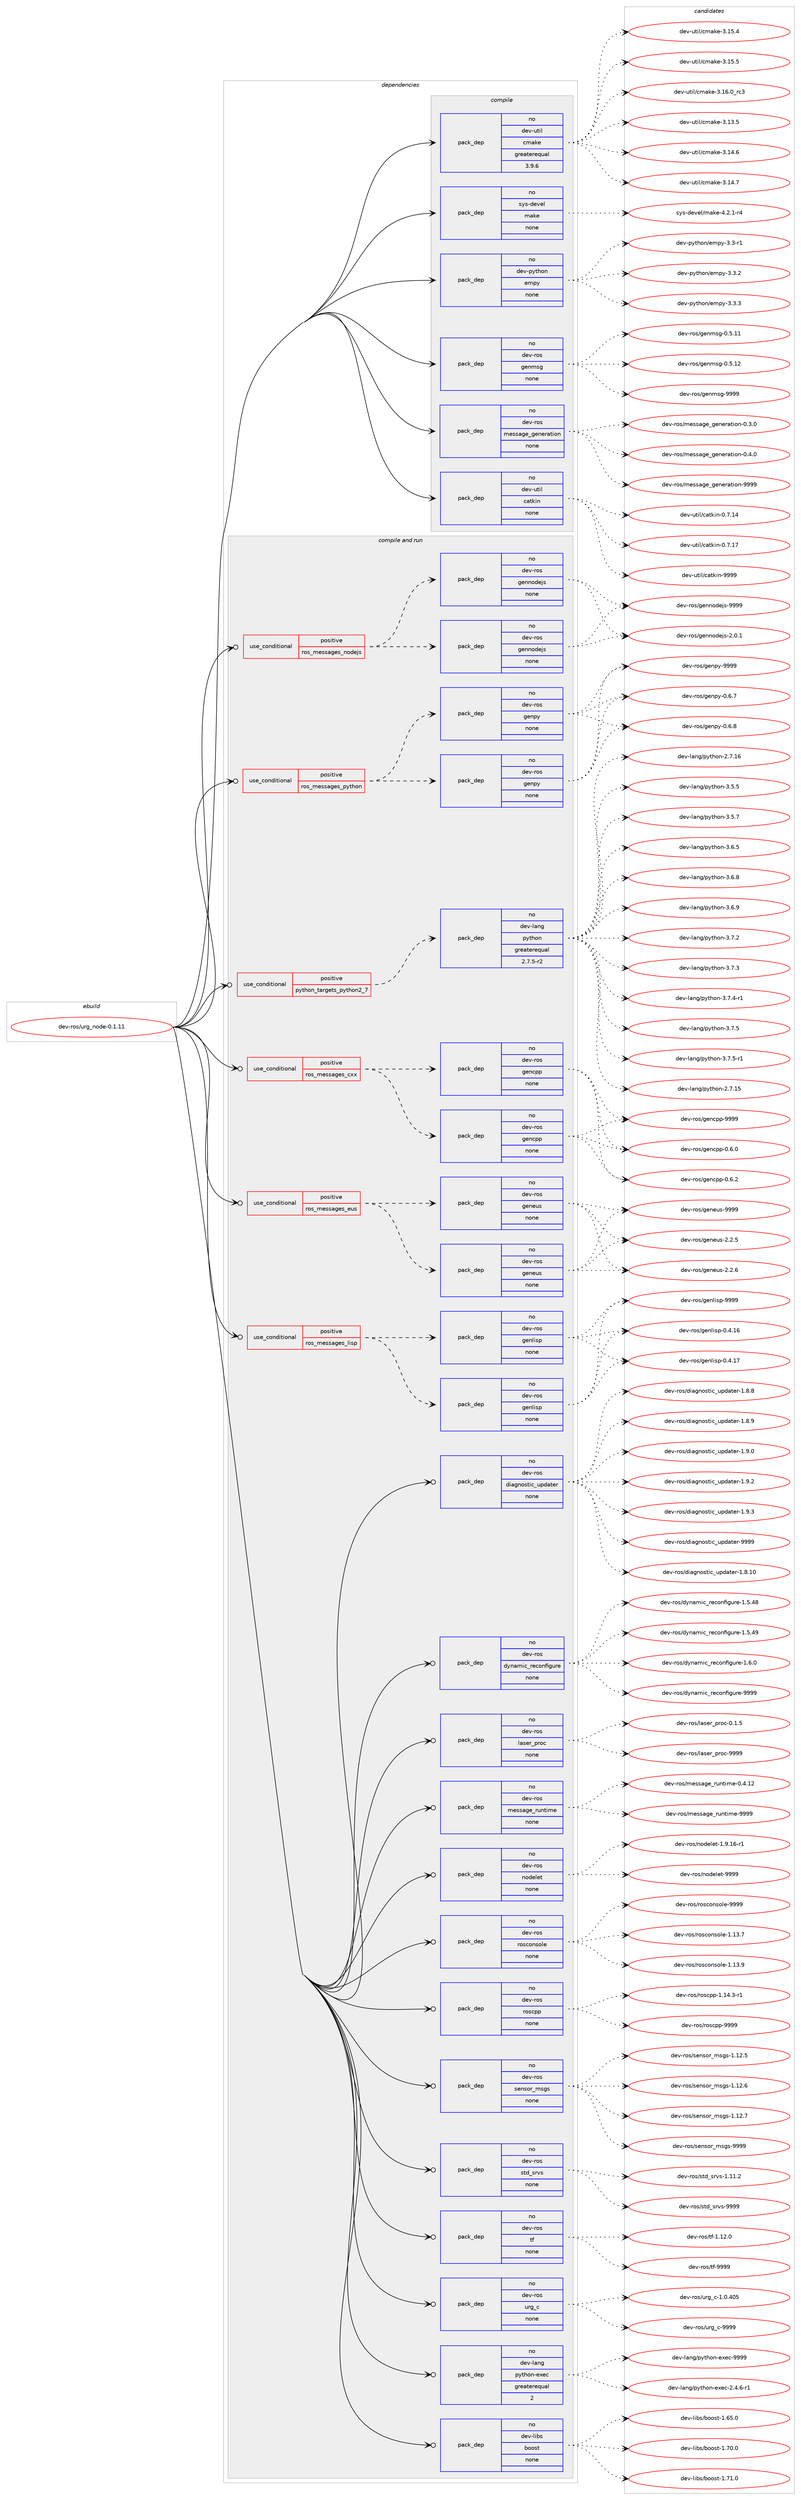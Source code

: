 digraph prolog {

# *************
# Graph options
# *************

newrank=true;
concentrate=true;
compound=true;
graph [rankdir=LR,fontname=Helvetica,fontsize=10,ranksep=1.5];#, ranksep=2.5, nodesep=0.2];
edge  [arrowhead=vee];
node  [fontname=Helvetica,fontsize=10];

# **********
# The ebuild
# **********

subgraph cluster_leftcol {
color=gray;
rank=same;
label=<<i>ebuild</i>>;
id [label="dev-ros/urg_node-0.1.11", color=red, width=4, href="../dev-ros/urg_node-0.1.11.svg"];
}

# ****************
# The dependencies
# ****************

subgraph cluster_midcol {
color=gray;
label=<<i>dependencies</i>>;
subgraph cluster_compile {
fillcolor="#eeeeee";
style=filled;
label=<<i>compile</i>>;
subgraph pack504364 {
dependency672798 [label=<<TABLE BORDER="0" CELLBORDER="1" CELLSPACING="0" CELLPADDING="4" WIDTH="220"><TR><TD ROWSPAN="6" CELLPADDING="30">pack_dep</TD></TR><TR><TD WIDTH="110">no</TD></TR><TR><TD>dev-python</TD></TR><TR><TD>empy</TD></TR><TR><TD>none</TD></TR><TR><TD></TD></TR></TABLE>>, shape=none, color=blue];
}
id:e -> dependency672798:w [weight=20,style="solid",arrowhead="vee"];
subgraph pack504365 {
dependency672799 [label=<<TABLE BORDER="0" CELLBORDER="1" CELLSPACING="0" CELLPADDING="4" WIDTH="220"><TR><TD ROWSPAN="6" CELLPADDING="30">pack_dep</TD></TR><TR><TD WIDTH="110">no</TD></TR><TR><TD>dev-ros</TD></TR><TR><TD>genmsg</TD></TR><TR><TD>none</TD></TR><TR><TD></TD></TR></TABLE>>, shape=none, color=blue];
}
id:e -> dependency672799:w [weight=20,style="solid",arrowhead="vee"];
subgraph pack504366 {
dependency672800 [label=<<TABLE BORDER="0" CELLBORDER="1" CELLSPACING="0" CELLPADDING="4" WIDTH="220"><TR><TD ROWSPAN="6" CELLPADDING="30">pack_dep</TD></TR><TR><TD WIDTH="110">no</TD></TR><TR><TD>dev-ros</TD></TR><TR><TD>message_generation</TD></TR><TR><TD>none</TD></TR><TR><TD></TD></TR></TABLE>>, shape=none, color=blue];
}
id:e -> dependency672800:w [weight=20,style="solid",arrowhead="vee"];
subgraph pack504367 {
dependency672801 [label=<<TABLE BORDER="0" CELLBORDER="1" CELLSPACING="0" CELLPADDING="4" WIDTH="220"><TR><TD ROWSPAN="6" CELLPADDING="30">pack_dep</TD></TR><TR><TD WIDTH="110">no</TD></TR><TR><TD>dev-util</TD></TR><TR><TD>catkin</TD></TR><TR><TD>none</TD></TR><TR><TD></TD></TR></TABLE>>, shape=none, color=blue];
}
id:e -> dependency672801:w [weight=20,style="solid",arrowhead="vee"];
subgraph pack504368 {
dependency672802 [label=<<TABLE BORDER="0" CELLBORDER="1" CELLSPACING="0" CELLPADDING="4" WIDTH="220"><TR><TD ROWSPAN="6" CELLPADDING="30">pack_dep</TD></TR><TR><TD WIDTH="110">no</TD></TR><TR><TD>dev-util</TD></TR><TR><TD>cmake</TD></TR><TR><TD>greaterequal</TD></TR><TR><TD>3.9.6</TD></TR></TABLE>>, shape=none, color=blue];
}
id:e -> dependency672802:w [weight=20,style="solid",arrowhead="vee"];
subgraph pack504369 {
dependency672803 [label=<<TABLE BORDER="0" CELLBORDER="1" CELLSPACING="0" CELLPADDING="4" WIDTH="220"><TR><TD ROWSPAN="6" CELLPADDING="30">pack_dep</TD></TR><TR><TD WIDTH="110">no</TD></TR><TR><TD>sys-devel</TD></TR><TR><TD>make</TD></TR><TR><TD>none</TD></TR><TR><TD></TD></TR></TABLE>>, shape=none, color=blue];
}
id:e -> dependency672803:w [weight=20,style="solid",arrowhead="vee"];
}
subgraph cluster_compileandrun {
fillcolor="#eeeeee";
style=filled;
label=<<i>compile and run</i>>;
subgraph cond156528 {
dependency672804 [label=<<TABLE BORDER="0" CELLBORDER="1" CELLSPACING="0" CELLPADDING="4"><TR><TD ROWSPAN="3" CELLPADDING="10">use_conditional</TD></TR><TR><TD>positive</TD></TR><TR><TD>python_targets_python2_7</TD></TR></TABLE>>, shape=none, color=red];
subgraph pack504370 {
dependency672805 [label=<<TABLE BORDER="0" CELLBORDER="1" CELLSPACING="0" CELLPADDING="4" WIDTH="220"><TR><TD ROWSPAN="6" CELLPADDING="30">pack_dep</TD></TR><TR><TD WIDTH="110">no</TD></TR><TR><TD>dev-lang</TD></TR><TR><TD>python</TD></TR><TR><TD>greaterequal</TD></TR><TR><TD>2.7.5-r2</TD></TR></TABLE>>, shape=none, color=blue];
}
dependency672804:e -> dependency672805:w [weight=20,style="dashed",arrowhead="vee"];
}
id:e -> dependency672804:w [weight=20,style="solid",arrowhead="odotvee"];
subgraph cond156529 {
dependency672806 [label=<<TABLE BORDER="0" CELLBORDER="1" CELLSPACING="0" CELLPADDING="4"><TR><TD ROWSPAN="3" CELLPADDING="10">use_conditional</TD></TR><TR><TD>positive</TD></TR><TR><TD>ros_messages_cxx</TD></TR></TABLE>>, shape=none, color=red];
subgraph pack504371 {
dependency672807 [label=<<TABLE BORDER="0" CELLBORDER="1" CELLSPACING="0" CELLPADDING="4" WIDTH="220"><TR><TD ROWSPAN="6" CELLPADDING="30">pack_dep</TD></TR><TR><TD WIDTH="110">no</TD></TR><TR><TD>dev-ros</TD></TR><TR><TD>gencpp</TD></TR><TR><TD>none</TD></TR><TR><TD></TD></TR></TABLE>>, shape=none, color=blue];
}
dependency672806:e -> dependency672807:w [weight=20,style="dashed",arrowhead="vee"];
subgraph pack504372 {
dependency672808 [label=<<TABLE BORDER="0" CELLBORDER="1" CELLSPACING="0" CELLPADDING="4" WIDTH="220"><TR><TD ROWSPAN="6" CELLPADDING="30">pack_dep</TD></TR><TR><TD WIDTH="110">no</TD></TR><TR><TD>dev-ros</TD></TR><TR><TD>gencpp</TD></TR><TR><TD>none</TD></TR><TR><TD></TD></TR></TABLE>>, shape=none, color=blue];
}
dependency672806:e -> dependency672808:w [weight=20,style="dashed",arrowhead="vee"];
}
id:e -> dependency672806:w [weight=20,style="solid",arrowhead="odotvee"];
subgraph cond156530 {
dependency672809 [label=<<TABLE BORDER="0" CELLBORDER="1" CELLSPACING="0" CELLPADDING="4"><TR><TD ROWSPAN="3" CELLPADDING="10">use_conditional</TD></TR><TR><TD>positive</TD></TR><TR><TD>ros_messages_eus</TD></TR></TABLE>>, shape=none, color=red];
subgraph pack504373 {
dependency672810 [label=<<TABLE BORDER="0" CELLBORDER="1" CELLSPACING="0" CELLPADDING="4" WIDTH="220"><TR><TD ROWSPAN="6" CELLPADDING="30">pack_dep</TD></TR><TR><TD WIDTH="110">no</TD></TR><TR><TD>dev-ros</TD></TR><TR><TD>geneus</TD></TR><TR><TD>none</TD></TR><TR><TD></TD></TR></TABLE>>, shape=none, color=blue];
}
dependency672809:e -> dependency672810:w [weight=20,style="dashed",arrowhead="vee"];
subgraph pack504374 {
dependency672811 [label=<<TABLE BORDER="0" CELLBORDER="1" CELLSPACING="0" CELLPADDING="4" WIDTH="220"><TR><TD ROWSPAN="6" CELLPADDING="30">pack_dep</TD></TR><TR><TD WIDTH="110">no</TD></TR><TR><TD>dev-ros</TD></TR><TR><TD>geneus</TD></TR><TR><TD>none</TD></TR><TR><TD></TD></TR></TABLE>>, shape=none, color=blue];
}
dependency672809:e -> dependency672811:w [weight=20,style="dashed",arrowhead="vee"];
}
id:e -> dependency672809:w [weight=20,style="solid",arrowhead="odotvee"];
subgraph cond156531 {
dependency672812 [label=<<TABLE BORDER="0" CELLBORDER="1" CELLSPACING="0" CELLPADDING="4"><TR><TD ROWSPAN="3" CELLPADDING="10">use_conditional</TD></TR><TR><TD>positive</TD></TR><TR><TD>ros_messages_lisp</TD></TR></TABLE>>, shape=none, color=red];
subgraph pack504375 {
dependency672813 [label=<<TABLE BORDER="0" CELLBORDER="1" CELLSPACING="0" CELLPADDING="4" WIDTH="220"><TR><TD ROWSPAN="6" CELLPADDING="30">pack_dep</TD></TR><TR><TD WIDTH="110">no</TD></TR><TR><TD>dev-ros</TD></TR><TR><TD>genlisp</TD></TR><TR><TD>none</TD></TR><TR><TD></TD></TR></TABLE>>, shape=none, color=blue];
}
dependency672812:e -> dependency672813:w [weight=20,style="dashed",arrowhead="vee"];
subgraph pack504376 {
dependency672814 [label=<<TABLE BORDER="0" CELLBORDER="1" CELLSPACING="0" CELLPADDING="4" WIDTH="220"><TR><TD ROWSPAN="6" CELLPADDING="30">pack_dep</TD></TR><TR><TD WIDTH="110">no</TD></TR><TR><TD>dev-ros</TD></TR><TR><TD>genlisp</TD></TR><TR><TD>none</TD></TR><TR><TD></TD></TR></TABLE>>, shape=none, color=blue];
}
dependency672812:e -> dependency672814:w [weight=20,style="dashed",arrowhead="vee"];
}
id:e -> dependency672812:w [weight=20,style="solid",arrowhead="odotvee"];
subgraph cond156532 {
dependency672815 [label=<<TABLE BORDER="0" CELLBORDER="1" CELLSPACING="0" CELLPADDING="4"><TR><TD ROWSPAN="3" CELLPADDING="10">use_conditional</TD></TR><TR><TD>positive</TD></TR><TR><TD>ros_messages_nodejs</TD></TR></TABLE>>, shape=none, color=red];
subgraph pack504377 {
dependency672816 [label=<<TABLE BORDER="0" CELLBORDER="1" CELLSPACING="0" CELLPADDING="4" WIDTH="220"><TR><TD ROWSPAN="6" CELLPADDING="30">pack_dep</TD></TR><TR><TD WIDTH="110">no</TD></TR><TR><TD>dev-ros</TD></TR><TR><TD>gennodejs</TD></TR><TR><TD>none</TD></TR><TR><TD></TD></TR></TABLE>>, shape=none, color=blue];
}
dependency672815:e -> dependency672816:w [weight=20,style="dashed",arrowhead="vee"];
subgraph pack504378 {
dependency672817 [label=<<TABLE BORDER="0" CELLBORDER="1" CELLSPACING="0" CELLPADDING="4" WIDTH="220"><TR><TD ROWSPAN="6" CELLPADDING="30">pack_dep</TD></TR><TR><TD WIDTH="110">no</TD></TR><TR><TD>dev-ros</TD></TR><TR><TD>gennodejs</TD></TR><TR><TD>none</TD></TR><TR><TD></TD></TR></TABLE>>, shape=none, color=blue];
}
dependency672815:e -> dependency672817:w [weight=20,style="dashed",arrowhead="vee"];
}
id:e -> dependency672815:w [weight=20,style="solid",arrowhead="odotvee"];
subgraph cond156533 {
dependency672818 [label=<<TABLE BORDER="0" CELLBORDER="1" CELLSPACING="0" CELLPADDING="4"><TR><TD ROWSPAN="3" CELLPADDING="10">use_conditional</TD></TR><TR><TD>positive</TD></TR><TR><TD>ros_messages_python</TD></TR></TABLE>>, shape=none, color=red];
subgraph pack504379 {
dependency672819 [label=<<TABLE BORDER="0" CELLBORDER="1" CELLSPACING="0" CELLPADDING="4" WIDTH="220"><TR><TD ROWSPAN="6" CELLPADDING="30">pack_dep</TD></TR><TR><TD WIDTH="110">no</TD></TR><TR><TD>dev-ros</TD></TR><TR><TD>genpy</TD></TR><TR><TD>none</TD></TR><TR><TD></TD></TR></TABLE>>, shape=none, color=blue];
}
dependency672818:e -> dependency672819:w [weight=20,style="dashed",arrowhead="vee"];
subgraph pack504380 {
dependency672820 [label=<<TABLE BORDER="0" CELLBORDER="1" CELLSPACING="0" CELLPADDING="4" WIDTH="220"><TR><TD ROWSPAN="6" CELLPADDING="30">pack_dep</TD></TR><TR><TD WIDTH="110">no</TD></TR><TR><TD>dev-ros</TD></TR><TR><TD>genpy</TD></TR><TR><TD>none</TD></TR><TR><TD></TD></TR></TABLE>>, shape=none, color=blue];
}
dependency672818:e -> dependency672820:w [weight=20,style="dashed",arrowhead="vee"];
}
id:e -> dependency672818:w [weight=20,style="solid",arrowhead="odotvee"];
subgraph pack504381 {
dependency672821 [label=<<TABLE BORDER="0" CELLBORDER="1" CELLSPACING="0" CELLPADDING="4" WIDTH="220"><TR><TD ROWSPAN="6" CELLPADDING="30">pack_dep</TD></TR><TR><TD WIDTH="110">no</TD></TR><TR><TD>dev-lang</TD></TR><TR><TD>python-exec</TD></TR><TR><TD>greaterequal</TD></TR><TR><TD>2</TD></TR></TABLE>>, shape=none, color=blue];
}
id:e -> dependency672821:w [weight=20,style="solid",arrowhead="odotvee"];
subgraph pack504382 {
dependency672822 [label=<<TABLE BORDER="0" CELLBORDER="1" CELLSPACING="0" CELLPADDING="4" WIDTH="220"><TR><TD ROWSPAN="6" CELLPADDING="30">pack_dep</TD></TR><TR><TD WIDTH="110">no</TD></TR><TR><TD>dev-libs</TD></TR><TR><TD>boost</TD></TR><TR><TD>none</TD></TR><TR><TD></TD></TR></TABLE>>, shape=none, color=blue];
}
id:e -> dependency672822:w [weight=20,style="solid",arrowhead="odotvee"];
subgraph pack504383 {
dependency672823 [label=<<TABLE BORDER="0" CELLBORDER="1" CELLSPACING="0" CELLPADDING="4" WIDTH="220"><TR><TD ROWSPAN="6" CELLPADDING="30">pack_dep</TD></TR><TR><TD WIDTH="110">no</TD></TR><TR><TD>dev-ros</TD></TR><TR><TD>diagnostic_updater</TD></TR><TR><TD>none</TD></TR><TR><TD></TD></TR></TABLE>>, shape=none, color=blue];
}
id:e -> dependency672823:w [weight=20,style="solid",arrowhead="odotvee"];
subgraph pack504384 {
dependency672824 [label=<<TABLE BORDER="0" CELLBORDER="1" CELLSPACING="0" CELLPADDING="4" WIDTH="220"><TR><TD ROWSPAN="6" CELLPADDING="30">pack_dep</TD></TR><TR><TD WIDTH="110">no</TD></TR><TR><TD>dev-ros</TD></TR><TR><TD>dynamic_reconfigure</TD></TR><TR><TD>none</TD></TR><TR><TD></TD></TR></TABLE>>, shape=none, color=blue];
}
id:e -> dependency672824:w [weight=20,style="solid",arrowhead="odotvee"];
subgraph pack504385 {
dependency672825 [label=<<TABLE BORDER="0" CELLBORDER="1" CELLSPACING="0" CELLPADDING="4" WIDTH="220"><TR><TD ROWSPAN="6" CELLPADDING="30">pack_dep</TD></TR><TR><TD WIDTH="110">no</TD></TR><TR><TD>dev-ros</TD></TR><TR><TD>laser_proc</TD></TR><TR><TD>none</TD></TR><TR><TD></TD></TR></TABLE>>, shape=none, color=blue];
}
id:e -> dependency672825:w [weight=20,style="solid",arrowhead="odotvee"];
subgraph pack504386 {
dependency672826 [label=<<TABLE BORDER="0" CELLBORDER="1" CELLSPACING="0" CELLPADDING="4" WIDTH="220"><TR><TD ROWSPAN="6" CELLPADDING="30">pack_dep</TD></TR><TR><TD WIDTH="110">no</TD></TR><TR><TD>dev-ros</TD></TR><TR><TD>message_runtime</TD></TR><TR><TD>none</TD></TR><TR><TD></TD></TR></TABLE>>, shape=none, color=blue];
}
id:e -> dependency672826:w [weight=20,style="solid",arrowhead="odotvee"];
subgraph pack504387 {
dependency672827 [label=<<TABLE BORDER="0" CELLBORDER="1" CELLSPACING="0" CELLPADDING="4" WIDTH="220"><TR><TD ROWSPAN="6" CELLPADDING="30">pack_dep</TD></TR><TR><TD WIDTH="110">no</TD></TR><TR><TD>dev-ros</TD></TR><TR><TD>nodelet</TD></TR><TR><TD>none</TD></TR><TR><TD></TD></TR></TABLE>>, shape=none, color=blue];
}
id:e -> dependency672827:w [weight=20,style="solid",arrowhead="odotvee"];
subgraph pack504388 {
dependency672828 [label=<<TABLE BORDER="0" CELLBORDER="1" CELLSPACING="0" CELLPADDING="4" WIDTH="220"><TR><TD ROWSPAN="6" CELLPADDING="30">pack_dep</TD></TR><TR><TD WIDTH="110">no</TD></TR><TR><TD>dev-ros</TD></TR><TR><TD>rosconsole</TD></TR><TR><TD>none</TD></TR><TR><TD></TD></TR></TABLE>>, shape=none, color=blue];
}
id:e -> dependency672828:w [weight=20,style="solid",arrowhead="odotvee"];
subgraph pack504389 {
dependency672829 [label=<<TABLE BORDER="0" CELLBORDER="1" CELLSPACING="0" CELLPADDING="4" WIDTH="220"><TR><TD ROWSPAN="6" CELLPADDING="30">pack_dep</TD></TR><TR><TD WIDTH="110">no</TD></TR><TR><TD>dev-ros</TD></TR><TR><TD>roscpp</TD></TR><TR><TD>none</TD></TR><TR><TD></TD></TR></TABLE>>, shape=none, color=blue];
}
id:e -> dependency672829:w [weight=20,style="solid",arrowhead="odotvee"];
subgraph pack504390 {
dependency672830 [label=<<TABLE BORDER="0" CELLBORDER="1" CELLSPACING="0" CELLPADDING="4" WIDTH="220"><TR><TD ROWSPAN="6" CELLPADDING="30">pack_dep</TD></TR><TR><TD WIDTH="110">no</TD></TR><TR><TD>dev-ros</TD></TR><TR><TD>sensor_msgs</TD></TR><TR><TD>none</TD></TR><TR><TD></TD></TR></TABLE>>, shape=none, color=blue];
}
id:e -> dependency672830:w [weight=20,style="solid",arrowhead="odotvee"];
subgraph pack504391 {
dependency672831 [label=<<TABLE BORDER="0" CELLBORDER="1" CELLSPACING="0" CELLPADDING="4" WIDTH="220"><TR><TD ROWSPAN="6" CELLPADDING="30">pack_dep</TD></TR><TR><TD WIDTH="110">no</TD></TR><TR><TD>dev-ros</TD></TR><TR><TD>std_srvs</TD></TR><TR><TD>none</TD></TR><TR><TD></TD></TR></TABLE>>, shape=none, color=blue];
}
id:e -> dependency672831:w [weight=20,style="solid",arrowhead="odotvee"];
subgraph pack504392 {
dependency672832 [label=<<TABLE BORDER="0" CELLBORDER="1" CELLSPACING="0" CELLPADDING="4" WIDTH="220"><TR><TD ROWSPAN="6" CELLPADDING="30">pack_dep</TD></TR><TR><TD WIDTH="110">no</TD></TR><TR><TD>dev-ros</TD></TR><TR><TD>tf</TD></TR><TR><TD>none</TD></TR><TR><TD></TD></TR></TABLE>>, shape=none, color=blue];
}
id:e -> dependency672832:w [weight=20,style="solid",arrowhead="odotvee"];
subgraph pack504393 {
dependency672833 [label=<<TABLE BORDER="0" CELLBORDER="1" CELLSPACING="0" CELLPADDING="4" WIDTH="220"><TR><TD ROWSPAN="6" CELLPADDING="30">pack_dep</TD></TR><TR><TD WIDTH="110">no</TD></TR><TR><TD>dev-ros</TD></TR><TR><TD>urg_c</TD></TR><TR><TD>none</TD></TR><TR><TD></TD></TR></TABLE>>, shape=none, color=blue];
}
id:e -> dependency672833:w [weight=20,style="solid",arrowhead="odotvee"];
}
subgraph cluster_run {
fillcolor="#eeeeee";
style=filled;
label=<<i>run</i>>;
}
}

# **************
# The candidates
# **************

subgraph cluster_choices {
rank=same;
color=gray;
label=<<i>candidates</i>>;

subgraph choice504364 {
color=black;
nodesep=1;
choice1001011184511212111610411111047101109112121455146514511449 [label="dev-python/empy-3.3-r1", color=red, width=4,href="../dev-python/empy-3.3-r1.svg"];
choice1001011184511212111610411111047101109112121455146514650 [label="dev-python/empy-3.3.2", color=red, width=4,href="../dev-python/empy-3.3.2.svg"];
choice1001011184511212111610411111047101109112121455146514651 [label="dev-python/empy-3.3.3", color=red, width=4,href="../dev-python/empy-3.3.3.svg"];
dependency672798:e -> choice1001011184511212111610411111047101109112121455146514511449:w [style=dotted,weight="100"];
dependency672798:e -> choice1001011184511212111610411111047101109112121455146514650:w [style=dotted,weight="100"];
dependency672798:e -> choice1001011184511212111610411111047101109112121455146514651:w [style=dotted,weight="100"];
}
subgraph choice504365 {
color=black;
nodesep=1;
choice100101118451141111154710310111010911510345484653464949 [label="dev-ros/genmsg-0.5.11", color=red, width=4,href="../dev-ros/genmsg-0.5.11.svg"];
choice100101118451141111154710310111010911510345484653464950 [label="dev-ros/genmsg-0.5.12", color=red, width=4,href="../dev-ros/genmsg-0.5.12.svg"];
choice10010111845114111115471031011101091151034557575757 [label="dev-ros/genmsg-9999", color=red, width=4,href="../dev-ros/genmsg-9999.svg"];
dependency672799:e -> choice100101118451141111154710310111010911510345484653464949:w [style=dotted,weight="100"];
dependency672799:e -> choice100101118451141111154710310111010911510345484653464950:w [style=dotted,weight="100"];
dependency672799:e -> choice10010111845114111115471031011101091151034557575757:w [style=dotted,weight="100"];
}
subgraph choice504366 {
color=black;
nodesep=1;
choice1001011184511411111547109101115115971031019510310111010111497116105111110454846514648 [label="dev-ros/message_generation-0.3.0", color=red, width=4,href="../dev-ros/message_generation-0.3.0.svg"];
choice1001011184511411111547109101115115971031019510310111010111497116105111110454846524648 [label="dev-ros/message_generation-0.4.0", color=red, width=4,href="../dev-ros/message_generation-0.4.0.svg"];
choice10010111845114111115471091011151159710310195103101110101114971161051111104557575757 [label="dev-ros/message_generation-9999", color=red, width=4,href="../dev-ros/message_generation-9999.svg"];
dependency672800:e -> choice1001011184511411111547109101115115971031019510310111010111497116105111110454846514648:w [style=dotted,weight="100"];
dependency672800:e -> choice1001011184511411111547109101115115971031019510310111010111497116105111110454846524648:w [style=dotted,weight="100"];
dependency672800:e -> choice10010111845114111115471091011151159710310195103101110101114971161051111104557575757:w [style=dotted,weight="100"];
}
subgraph choice504367 {
color=black;
nodesep=1;
choice1001011184511711610510847999711610710511045484655464952 [label="dev-util/catkin-0.7.14", color=red, width=4,href="../dev-util/catkin-0.7.14.svg"];
choice1001011184511711610510847999711610710511045484655464955 [label="dev-util/catkin-0.7.17", color=red, width=4,href="../dev-util/catkin-0.7.17.svg"];
choice100101118451171161051084799971161071051104557575757 [label="dev-util/catkin-9999", color=red, width=4,href="../dev-util/catkin-9999.svg"];
dependency672801:e -> choice1001011184511711610510847999711610710511045484655464952:w [style=dotted,weight="100"];
dependency672801:e -> choice1001011184511711610510847999711610710511045484655464955:w [style=dotted,weight="100"];
dependency672801:e -> choice100101118451171161051084799971161071051104557575757:w [style=dotted,weight="100"];
}
subgraph choice504368 {
color=black;
nodesep=1;
choice1001011184511711610510847991099710710145514649514653 [label="dev-util/cmake-3.13.5", color=red, width=4,href="../dev-util/cmake-3.13.5.svg"];
choice1001011184511711610510847991099710710145514649524654 [label="dev-util/cmake-3.14.6", color=red, width=4,href="../dev-util/cmake-3.14.6.svg"];
choice1001011184511711610510847991099710710145514649524655 [label="dev-util/cmake-3.14.7", color=red, width=4,href="../dev-util/cmake-3.14.7.svg"];
choice1001011184511711610510847991099710710145514649534652 [label="dev-util/cmake-3.15.4", color=red, width=4,href="../dev-util/cmake-3.15.4.svg"];
choice1001011184511711610510847991099710710145514649534653 [label="dev-util/cmake-3.15.5", color=red, width=4,href="../dev-util/cmake-3.15.5.svg"];
choice1001011184511711610510847991099710710145514649544648951149951 [label="dev-util/cmake-3.16.0_rc3", color=red, width=4,href="../dev-util/cmake-3.16.0_rc3.svg"];
dependency672802:e -> choice1001011184511711610510847991099710710145514649514653:w [style=dotted,weight="100"];
dependency672802:e -> choice1001011184511711610510847991099710710145514649524654:w [style=dotted,weight="100"];
dependency672802:e -> choice1001011184511711610510847991099710710145514649524655:w [style=dotted,weight="100"];
dependency672802:e -> choice1001011184511711610510847991099710710145514649534652:w [style=dotted,weight="100"];
dependency672802:e -> choice1001011184511711610510847991099710710145514649534653:w [style=dotted,weight="100"];
dependency672802:e -> choice1001011184511711610510847991099710710145514649544648951149951:w [style=dotted,weight="100"];
}
subgraph choice504369 {
color=black;
nodesep=1;
choice1151211154510010111810110847109971071014552465046494511452 [label="sys-devel/make-4.2.1-r4", color=red, width=4,href="../sys-devel/make-4.2.1-r4.svg"];
dependency672803:e -> choice1151211154510010111810110847109971071014552465046494511452:w [style=dotted,weight="100"];
}
subgraph choice504370 {
color=black;
nodesep=1;
choice10010111845108971101034711212111610411111045504655464953 [label="dev-lang/python-2.7.15", color=red, width=4,href="../dev-lang/python-2.7.15.svg"];
choice10010111845108971101034711212111610411111045504655464954 [label="dev-lang/python-2.7.16", color=red, width=4,href="../dev-lang/python-2.7.16.svg"];
choice100101118451089711010347112121116104111110455146534653 [label="dev-lang/python-3.5.5", color=red, width=4,href="../dev-lang/python-3.5.5.svg"];
choice100101118451089711010347112121116104111110455146534655 [label="dev-lang/python-3.5.7", color=red, width=4,href="../dev-lang/python-3.5.7.svg"];
choice100101118451089711010347112121116104111110455146544653 [label="dev-lang/python-3.6.5", color=red, width=4,href="../dev-lang/python-3.6.5.svg"];
choice100101118451089711010347112121116104111110455146544656 [label="dev-lang/python-3.6.8", color=red, width=4,href="../dev-lang/python-3.6.8.svg"];
choice100101118451089711010347112121116104111110455146544657 [label="dev-lang/python-3.6.9", color=red, width=4,href="../dev-lang/python-3.6.9.svg"];
choice100101118451089711010347112121116104111110455146554650 [label="dev-lang/python-3.7.2", color=red, width=4,href="../dev-lang/python-3.7.2.svg"];
choice100101118451089711010347112121116104111110455146554651 [label="dev-lang/python-3.7.3", color=red, width=4,href="../dev-lang/python-3.7.3.svg"];
choice1001011184510897110103471121211161041111104551465546524511449 [label="dev-lang/python-3.7.4-r1", color=red, width=4,href="../dev-lang/python-3.7.4-r1.svg"];
choice100101118451089711010347112121116104111110455146554653 [label="dev-lang/python-3.7.5", color=red, width=4,href="../dev-lang/python-3.7.5.svg"];
choice1001011184510897110103471121211161041111104551465546534511449 [label="dev-lang/python-3.7.5-r1", color=red, width=4,href="../dev-lang/python-3.7.5-r1.svg"];
dependency672805:e -> choice10010111845108971101034711212111610411111045504655464953:w [style=dotted,weight="100"];
dependency672805:e -> choice10010111845108971101034711212111610411111045504655464954:w [style=dotted,weight="100"];
dependency672805:e -> choice100101118451089711010347112121116104111110455146534653:w [style=dotted,weight="100"];
dependency672805:e -> choice100101118451089711010347112121116104111110455146534655:w [style=dotted,weight="100"];
dependency672805:e -> choice100101118451089711010347112121116104111110455146544653:w [style=dotted,weight="100"];
dependency672805:e -> choice100101118451089711010347112121116104111110455146544656:w [style=dotted,weight="100"];
dependency672805:e -> choice100101118451089711010347112121116104111110455146544657:w [style=dotted,weight="100"];
dependency672805:e -> choice100101118451089711010347112121116104111110455146554650:w [style=dotted,weight="100"];
dependency672805:e -> choice100101118451089711010347112121116104111110455146554651:w [style=dotted,weight="100"];
dependency672805:e -> choice1001011184510897110103471121211161041111104551465546524511449:w [style=dotted,weight="100"];
dependency672805:e -> choice100101118451089711010347112121116104111110455146554653:w [style=dotted,weight="100"];
dependency672805:e -> choice1001011184510897110103471121211161041111104551465546534511449:w [style=dotted,weight="100"];
}
subgraph choice504371 {
color=black;
nodesep=1;
choice100101118451141111154710310111099112112454846544648 [label="dev-ros/gencpp-0.6.0", color=red, width=4,href="../dev-ros/gencpp-0.6.0.svg"];
choice100101118451141111154710310111099112112454846544650 [label="dev-ros/gencpp-0.6.2", color=red, width=4,href="../dev-ros/gencpp-0.6.2.svg"];
choice1001011184511411111547103101110991121124557575757 [label="dev-ros/gencpp-9999", color=red, width=4,href="../dev-ros/gencpp-9999.svg"];
dependency672807:e -> choice100101118451141111154710310111099112112454846544648:w [style=dotted,weight="100"];
dependency672807:e -> choice100101118451141111154710310111099112112454846544650:w [style=dotted,weight="100"];
dependency672807:e -> choice1001011184511411111547103101110991121124557575757:w [style=dotted,weight="100"];
}
subgraph choice504372 {
color=black;
nodesep=1;
choice100101118451141111154710310111099112112454846544648 [label="dev-ros/gencpp-0.6.0", color=red, width=4,href="../dev-ros/gencpp-0.6.0.svg"];
choice100101118451141111154710310111099112112454846544650 [label="dev-ros/gencpp-0.6.2", color=red, width=4,href="../dev-ros/gencpp-0.6.2.svg"];
choice1001011184511411111547103101110991121124557575757 [label="dev-ros/gencpp-9999", color=red, width=4,href="../dev-ros/gencpp-9999.svg"];
dependency672808:e -> choice100101118451141111154710310111099112112454846544648:w [style=dotted,weight="100"];
dependency672808:e -> choice100101118451141111154710310111099112112454846544650:w [style=dotted,weight="100"];
dependency672808:e -> choice1001011184511411111547103101110991121124557575757:w [style=dotted,weight="100"];
}
subgraph choice504373 {
color=black;
nodesep=1;
choice1001011184511411111547103101110101117115455046504653 [label="dev-ros/geneus-2.2.5", color=red, width=4,href="../dev-ros/geneus-2.2.5.svg"];
choice1001011184511411111547103101110101117115455046504654 [label="dev-ros/geneus-2.2.6", color=red, width=4,href="../dev-ros/geneus-2.2.6.svg"];
choice10010111845114111115471031011101011171154557575757 [label="dev-ros/geneus-9999", color=red, width=4,href="../dev-ros/geneus-9999.svg"];
dependency672810:e -> choice1001011184511411111547103101110101117115455046504653:w [style=dotted,weight="100"];
dependency672810:e -> choice1001011184511411111547103101110101117115455046504654:w [style=dotted,weight="100"];
dependency672810:e -> choice10010111845114111115471031011101011171154557575757:w [style=dotted,weight="100"];
}
subgraph choice504374 {
color=black;
nodesep=1;
choice1001011184511411111547103101110101117115455046504653 [label="dev-ros/geneus-2.2.5", color=red, width=4,href="../dev-ros/geneus-2.2.5.svg"];
choice1001011184511411111547103101110101117115455046504654 [label="dev-ros/geneus-2.2.6", color=red, width=4,href="../dev-ros/geneus-2.2.6.svg"];
choice10010111845114111115471031011101011171154557575757 [label="dev-ros/geneus-9999", color=red, width=4,href="../dev-ros/geneus-9999.svg"];
dependency672811:e -> choice1001011184511411111547103101110101117115455046504653:w [style=dotted,weight="100"];
dependency672811:e -> choice1001011184511411111547103101110101117115455046504654:w [style=dotted,weight="100"];
dependency672811:e -> choice10010111845114111115471031011101011171154557575757:w [style=dotted,weight="100"];
}
subgraph choice504375 {
color=black;
nodesep=1;
choice100101118451141111154710310111010810511511245484652464954 [label="dev-ros/genlisp-0.4.16", color=red, width=4,href="../dev-ros/genlisp-0.4.16.svg"];
choice100101118451141111154710310111010810511511245484652464955 [label="dev-ros/genlisp-0.4.17", color=red, width=4,href="../dev-ros/genlisp-0.4.17.svg"];
choice10010111845114111115471031011101081051151124557575757 [label="dev-ros/genlisp-9999", color=red, width=4,href="../dev-ros/genlisp-9999.svg"];
dependency672813:e -> choice100101118451141111154710310111010810511511245484652464954:w [style=dotted,weight="100"];
dependency672813:e -> choice100101118451141111154710310111010810511511245484652464955:w [style=dotted,weight="100"];
dependency672813:e -> choice10010111845114111115471031011101081051151124557575757:w [style=dotted,weight="100"];
}
subgraph choice504376 {
color=black;
nodesep=1;
choice100101118451141111154710310111010810511511245484652464954 [label="dev-ros/genlisp-0.4.16", color=red, width=4,href="../dev-ros/genlisp-0.4.16.svg"];
choice100101118451141111154710310111010810511511245484652464955 [label="dev-ros/genlisp-0.4.17", color=red, width=4,href="../dev-ros/genlisp-0.4.17.svg"];
choice10010111845114111115471031011101081051151124557575757 [label="dev-ros/genlisp-9999", color=red, width=4,href="../dev-ros/genlisp-9999.svg"];
dependency672814:e -> choice100101118451141111154710310111010810511511245484652464954:w [style=dotted,weight="100"];
dependency672814:e -> choice100101118451141111154710310111010810511511245484652464955:w [style=dotted,weight="100"];
dependency672814:e -> choice10010111845114111115471031011101081051151124557575757:w [style=dotted,weight="100"];
}
subgraph choice504377 {
color=black;
nodesep=1;
choice1001011184511411111547103101110110111100101106115455046484649 [label="dev-ros/gennodejs-2.0.1", color=red, width=4,href="../dev-ros/gennodejs-2.0.1.svg"];
choice10010111845114111115471031011101101111001011061154557575757 [label="dev-ros/gennodejs-9999", color=red, width=4,href="../dev-ros/gennodejs-9999.svg"];
dependency672816:e -> choice1001011184511411111547103101110110111100101106115455046484649:w [style=dotted,weight="100"];
dependency672816:e -> choice10010111845114111115471031011101101111001011061154557575757:w [style=dotted,weight="100"];
}
subgraph choice504378 {
color=black;
nodesep=1;
choice1001011184511411111547103101110110111100101106115455046484649 [label="dev-ros/gennodejs-2.0.1", color=red, width=4,href="../dev-ros/gennodejs-2.0.1.svg"];
choice10010111845114111115471031011101101111001011061154557575757 [label="dev-ros/gennodejs-9999", color=red, width=4,href="../dev-ros/gennodejs-9999.svg"];
dependency672817:e -> choice1001011184511411111547103101110110111100101106115455046484649:w [style=dotted,weight="100"];
dependency672817:e -> choice10010111845114111115471031011101101111001011061154557575757:w [style=dotted,weight="100"];
}
subgraph choice504379 {
color=black;
nodesep=1;
choice1001011184511411111547103101110112121454846544655 [label="dev-ros/genpy-0.6.7", color=red, width=4,href="../dev-ros/genpy-0.6.7.svg"];
choice1001011184511411111547103101110112121454846544656 [label="dev-ros/genpy-0.6.8", color=red, width=4,href="../dev-ros/genpy-0.6.8.svg"];
choice10010111845114111115471031011101121214557575757 [label="dev-ros/genpy-9999", color=red, width=4,href="../dev-ros/genpy-9999.svg"];
dependency672819:e -> choice1001011184511411111547103101110112121454846544655:w [style=dotted,weight="100"];
dependency672819:e -> choice1001011184511411111547103101110112121454846544656:w [style=dotted,weight="100"];
dependency672819:e -> choice10010111845114111115471031011101121214557575757:w [style=dotted,weight="100"];
}
subgraph choice504380 {
color=black;
nodesep=1;
choice1001011184511411111547103101110112121454846544655 [label="dev-ros/genpy-0.6.7", color=red, width=4,href="../dev-ros/genpy-0.6.7.svg"];
choice1001011184511411111547103101110112121454846544656 [label="dev-ros/genpy-0.6.8", color=red, width=4,href="../dev-ros/genpy-0.6.8.svg"];
choice10010111845114111115471031011101121214557575757 [label="dev-ros/genpy-9999", color=red, width=4,href="../dev-ros/genpy-9999.svg"];
dependency672820:e -> choice1001011184511411111547103101110112121454846544655:w [style=dotted,weight="100"];
dependency672820:e -> choice1001011184511411111547103101110112121454846544656:w [style=dotted,weight="100"];
dependency672820:e -> choice10010111845114111115471031011101121214557575757:w [style=dotted,weight="100"];
}
subgraph choice504381 {
color=black;
nodesep=1;
choice10010111845108971101034711212111610411111045101120101994550465246544511449 [label="dev-lang/python-exec-2.4.6-r1", color=red, width=4,href="../dev-lang/python-exec-2.4.6-r1.svg"];
choice10010111845108971101034711212111610411111045101120101994557575757 [label="dev-lang/python-exec-9999", color=red, width=4,href="../dev-lang/python-exec-9999.svg"];
dependency672821:e -> choice10010111845108971101034711212111610411111045101120101994550465246544511449:w [style=dotted,weight="100"];
dependency672821:e -> choice10010111845108971101034711212111610411111045101120101994557575757:w [style=dotted,weight="100"];
}
subgraph choice504382 {
color=black;
nodesep=1;
choice1001011184510810598115479811111111511645494654534648 [label="dev-libs/boost-1.65.0", color=red, width=4,href="../dev-libs/boost-1.65.0.svg"];
choice1001011184510810598115479811111111511645494655484648 [label="dev-libs/boost-1.70.0", color=red, width=4,href="../dev-libs/boost-1.70.0.svg"];
choice1001011184510810598115479811111111511645494655494648 [label="dev-libs/boost-1.71.0", color=red, width=4,href="../dev-libs/boost-1.71.0.svg"];
dependency672822:e -> choice1001011184510810598115479811111111511645494654534648:w [style=dotted,weight="100"];
dependency672822:e -> choice1001011184510810598115479811111111511645494655484648:w [style=dotted,weight="100"];
dependency672822:e -> choice1001011184510810598115479811111111511645494655494648:w [style=dotted,weight="100"];
}
subgraph choice504383 {
color=black;
nodesep=1;
choice10010111845114111115471001059710311011111511610599951171121009711610111445494656464948 [label="dev-ros/diagnostic_updater-1.8.10", color=red, width=4,href="../dev-ros/diagnostic_updater-1.8.10.svg"];
choice100101118451141111154710010597103110111115116105999511711210097116101114454946564656 [label="dev-ros/diagnostic_updater-1.8.8", color=red, width=4,href="../dev-ros/diagnostic_updater-1.8.8.svg"];
choice100101118451141111154710010597103110111115116105999511711210097116101114454946564657 [label="dev-ros/diagnostic_updater-1.8.9", color=red, width=4,href="../dev-ros/diagnostic_updater-1.8.9.svg"];
choice100101118451141111154710010597103110111115116105999511711210097116101114454946574648 [label="dev-ros/diagnostic_updater-1.9.0", color=red, width=4,href="../dev-ros/diagnostic_updater-1.9.0.svg"];
choice100101118451141111154710010597103110111115116105999511711210097116101114454946574650 [label="dev-ros/diagnostic_updater-1.9.2", color=red, width=4,href="../dev-ros/diagnostic_updater-1.9.2.svg"];
choice100101118451141111154710010597103110111115116105999511711210097116101114454946574651 [label="dev-ros/diagnostic_updater-1.9.3", color=red, width=4,href="../dev-ros/diagnostic_updater-1.9.3.svg"];
choice1001011184511411111547100105971031101111151161059995117112100971161011144557575757 [label="dev-ros/diagnostic_updater-9999", color=red, width=4,href="../dev-ros/diagnostic_updater-9999.svg"];
dependency672823:e -> choice10010111845114111115471001059710311011111511610599951171121009711610111445494656464948:w [style=dotted,weight="100"];
dependency672823:e -> choice100101118451141111154710010597103110111115116105999511711210097116101114454946564656:w [style=dotted,weight="100"];
dependency672823:e -> choice100101118451141111154710010597103110111115116105999511711210097116101114454946564657:w [style=dotted,weight="100"];
dependency672823:e -> choice100101118451141111154710010597103110111115116105999511711210097116101114454946574648:w [style=dotted,weight="100"];
dependency672823:e -> choice100101118451141111154710010597103110111115116105999511711210097116101114454946574650:w [style=dotted,weight="100"];
dependency672823:e -> choice100101118451141111154710010597103110111115116105999511711210097116101114454946574651:w [style=dotted,weight="100"];
dependency672823:e -> choice1001011184511411111547100105971031101111151161059995117112100971161011144557575757:w [style=dotted,weight="100"];
}
subgraph choice504384 {
color=black;
nodesep=1;
choice10010111845114111115471001211109710910599951141019911111010210510311711410145494653465256 [label="dev-ros/dynamic_reconfigure-1.5.48", color=red, width=4,href="../dev-ros/dynamic_reconfigure-1.5.48.svg"];
choice10010111845114111115471001211109710910599951141019911111010210510311711410145494653465257 [label="dev-ros/dynamic_reconfigure-1.5.49", color=red, width=4,href="../dev-ros/dynamic_reconfigure-1.5.49.svg"];
choice100101118451141111154710012111097109105999511410199111110102105103117114101454946544648 [label="dev-ros/dynamic_reconfigure-1.6.0", color=red, width=4,href="../dev-ros/dynamic_reconfigure-1.6.0.svg"];
choice1001011184511411111547100121110971091059995114101991111101021051031171141014557575757 [label="dev-ros/dynamic_reconfigure-9999", color=red, width=4,href="../dev-ros/dynamic_reconfigure-9999.svg"];
dependency672824:e -> choice10010111845114111115471001211109710910599951141019911111010210510311711410145494653465256:w [style=dotted,weight="100"];
dependency672824:e -> choice10010111845114111115471001211109710910599951141019911111010210510311711410145494653465257:w [style=dotted,weight="100"];
dependency672824:e -> choice100101118451141111154710012111097109105999511410199111110102105103117114101454946544648:w [style=dotted,weight="100"];
dependency672824:e -> choice1001011184511411111547100121110971091059995114101991111101021051031171141014557575757:w [style=dotted,weight="100"];
}
subgraph choice504385 {
color=black;
nodesep=1;
choice1001011184511411111547108971151011149511211411199454846494653 [label="dev-ros/laser_proc-0.1.5", color=red, width=4,href="../dev-ros/laser_proc-0.1.5.svg"];
choice10010111845114111115471089711510111495112114111994557575757 [label="dev-ros/laser_proc-9999", color=red, width=4,href="../dev-ros/laser_proc-9999.svg"];
dependency672825:e -> choice1001011184511411111547108971151011149511211411199454846494653:w [style=dotted,weight="100"];
dependency672825:e -> choice10010111845114111115471089711510111495112114111994557575757:w [style=dotted,weight="100"];
}
subgraph choice504386 {
color=black;
nodesep=1;
choice1001011184511411111547109101115115971031019511411711011610510910145484652464950 [label="dev-ros/message_runtime-0.4.12", color=red, width=4,href="../dev-ros/message_runtime-0.4.12.svg"];
choice100101118451141111154710910111511597103101951141171101161051091014557575757 [label="dev-ros/message_runtime-9999", color=red, width=4,href="../dev-ros/message_runtime-9999.svg"];
dependency672826:e -> choice1001011184511411111547109101115115971031019511411711011610510910145484652464950:w [style=dotted,weight="100"];
dependency672826:e -> choice100101118451141111154710910111511597103101951141171101161051091014557575757:w [style=dotted,weight="100"];
}
subgraph choice504387 {
color=black;
nodesep=1;
choice1001011184511411111547110111100101108101116454946574649544511449 [label="dev-ros/nodelet-1.9.16-r1", color=red, width=4,href="../dev-ros/nodelet-1.9.16-r1.svg"];
choice10010111845114111115471101111001011081011164557575757 [label="dev-ros/nodelet-9999", color=red, width=4,href="../dev-ros/nodelet-9999.svg"];
dependency672827:e -> choice1001011184511411111547110111100101108101116454946574649544511449:w [style=dotted,weight="100"];
dependency672827:e -> choice10010111845114111115471101111001011081011164557575757:w [style=dotted,weight="100"];
}
subgraph choice504388 {
color=black;
nodesep=1;
choice10010111845114111115471141111159911111011511110810145494649514655 [label="dev-ros/rosconsole-1.13.7", color=red, width=4,href="../dev-ros/rosconsole-1.13.7.svg"];
choice10010111845114111115471141111159911111011511110810145494649514657 [label="dev-ros/rosconsole-1.13.9", color=red, width=4,href="../dev-ros/rosconsole-1.13.9.svg"];
choice1001011184511411111547114111115991111101151111081014557575757 [label="dev-ros/rosconsole-9999", color=red, width=4,href="../dev-ros/rosconsole-9999.svg"];
dependency672828:e -> choice10010111845114111115471141111159911111011511110810145494649514655:w [style=dotted,weight="100"];
dependency672828:e -> choice10010111845114111115471141111159911111011511110810145494649514657:w [style=dotted,weight="100"];
dependency672828:e -> choice1001011184511411111547114111115991111101151111081014557575757:w [style=dotted,weight="100"];
}
subgraph choice504389 {
color=black;
nodesep=1;
choice100101118451141111154711411111599112112454946495246514511449 [label="dev-ros/roscpp-1.14.3-r1", color=red, width=4,href="../dev-ros/roscpp-1.14.3-r1.svg"];
choice1001011184511411111547114111115991121124557575757 [label="dev-ros/roscpp-9999", color=red, width=4,href="../dev-ros/roscpp-9999.svg"];
dependency672829:e -> choice100101118451141111154711411111599112112454946495246514511449:w [style=dotted,weight="100"];
dependency672829:e -> choice1001011184511411111547114111115991121124557575757:w [style=dotted,weight="100"];
}
subgraph choice504390 {
color=black;
nodesep=1;
choice10010111845114111115471151011101151111149510911510311545494649504653 [label="dev-ros/sensor_msgs-1.12.5", color=red, width=4,href="../dev-ros/sensor_msgs-1.12.5.svg"];
choice10010111845114111115471151011101151111149510911510311545494649504654 [label="dev-ros/sensor_msgs-1.12.6", color=red, width=4,href="../dev-ros/sensor_msgs-1.12.6.svg"];
choice10010111845114111115471151011101151111149510911510311545494649504655 [label="dev-ros/sensor_msgs-1.12.7", color=red, width=4,href="../dev-ros/sensor_msgs-1.12.7.svg"];
choice1001011184511411111547115101110115111114951091151031154557575757 [label="dev-ros/sensor_msgs-9999", color=red, width=4,href="../dev-ros/sensor_msgs-9999.svg"];
dependency672830:e -> choice10010111845114111115471151011101151111149510911510311545494649504653:w [style=dotted,weight="100"];
dependency672830:e -> choice10010111845114111115471151011101151111149510911510311545494649504654:w [style=dotted,weight="100"];
dependency672830:e -> choice10010111845114111115471151011101151111149510911510311545494649504655:w [style=dotted,weight="100"];
dependency672830:e -> choice1001011184511411111547115101110115111114951091151031154557575757:w [style=dotted,weight="100"];
}
subgraph choice504391 {
color=black;
nodesep=1;
choice10010111845114111115471151161009511511411811545494649494650 [label="dev-ros/std_srvs-1.11.2", color=red, width=4,href="../dev-ros/std_srvs-1.11.2.svg"];
choice1001011184511411111547115116100951151141181154557575757 [label="dev-ros/std_srvs-9999", color=red, width=4,href="../dev-ros/std_srvs-9999.svg"];
dependency672831:e -> choice10010111845114111115471151161009511511411811545494649494650:w [style=dotted,weight="100"];
dependency672831:e -> choice1001011184511411111547115116100951151141181154557575757:w [style=dotted,weight="100"];
}
subgraph choice504392 {
color=black;
nodesep=1;
choice100101118451141111154711610245494649504648 [label="dev-ros/tf-1.12.0", color=red, width=4,href="../dev-ros/tf-1.12.0.svg"];
choice10010111845114111115471161024557575757 [label="dev-ros/tf-9999", color=red, width=4,href="../dev-ros/tf-9999.svg"];
dependency672832:e -> choice100101118451141111154711610245494649504648:w [style=dotted,weight="100"];
dependency672832:e -> choice10010111845114111115471161024557575757:w [style=dotted,weight="100"];
}
subgraph choice504393 {
color=black;
nodesep=1;
choice100101118451141111154711711410395994549464846524853 [label="dev-ros/urg_c-1.0.405", color=red, width=4,href="../dev-ros/urg_c-1.0.405.svg"];
choice100101118451141111154711711410395994557575757 [label="dev-ros/urg_c-9999", color=red, width=4,href="../dev-ros/urg_c-9999.svg"];
dependency672833:e -> choice100101118451141111154711711410395994549464846524853:w [style=dotted,weight="100"];
dependency672833:e -> choice100101118451141111154711711410395994557575757:w [style=dotted,weight="100"];
}
}

}
